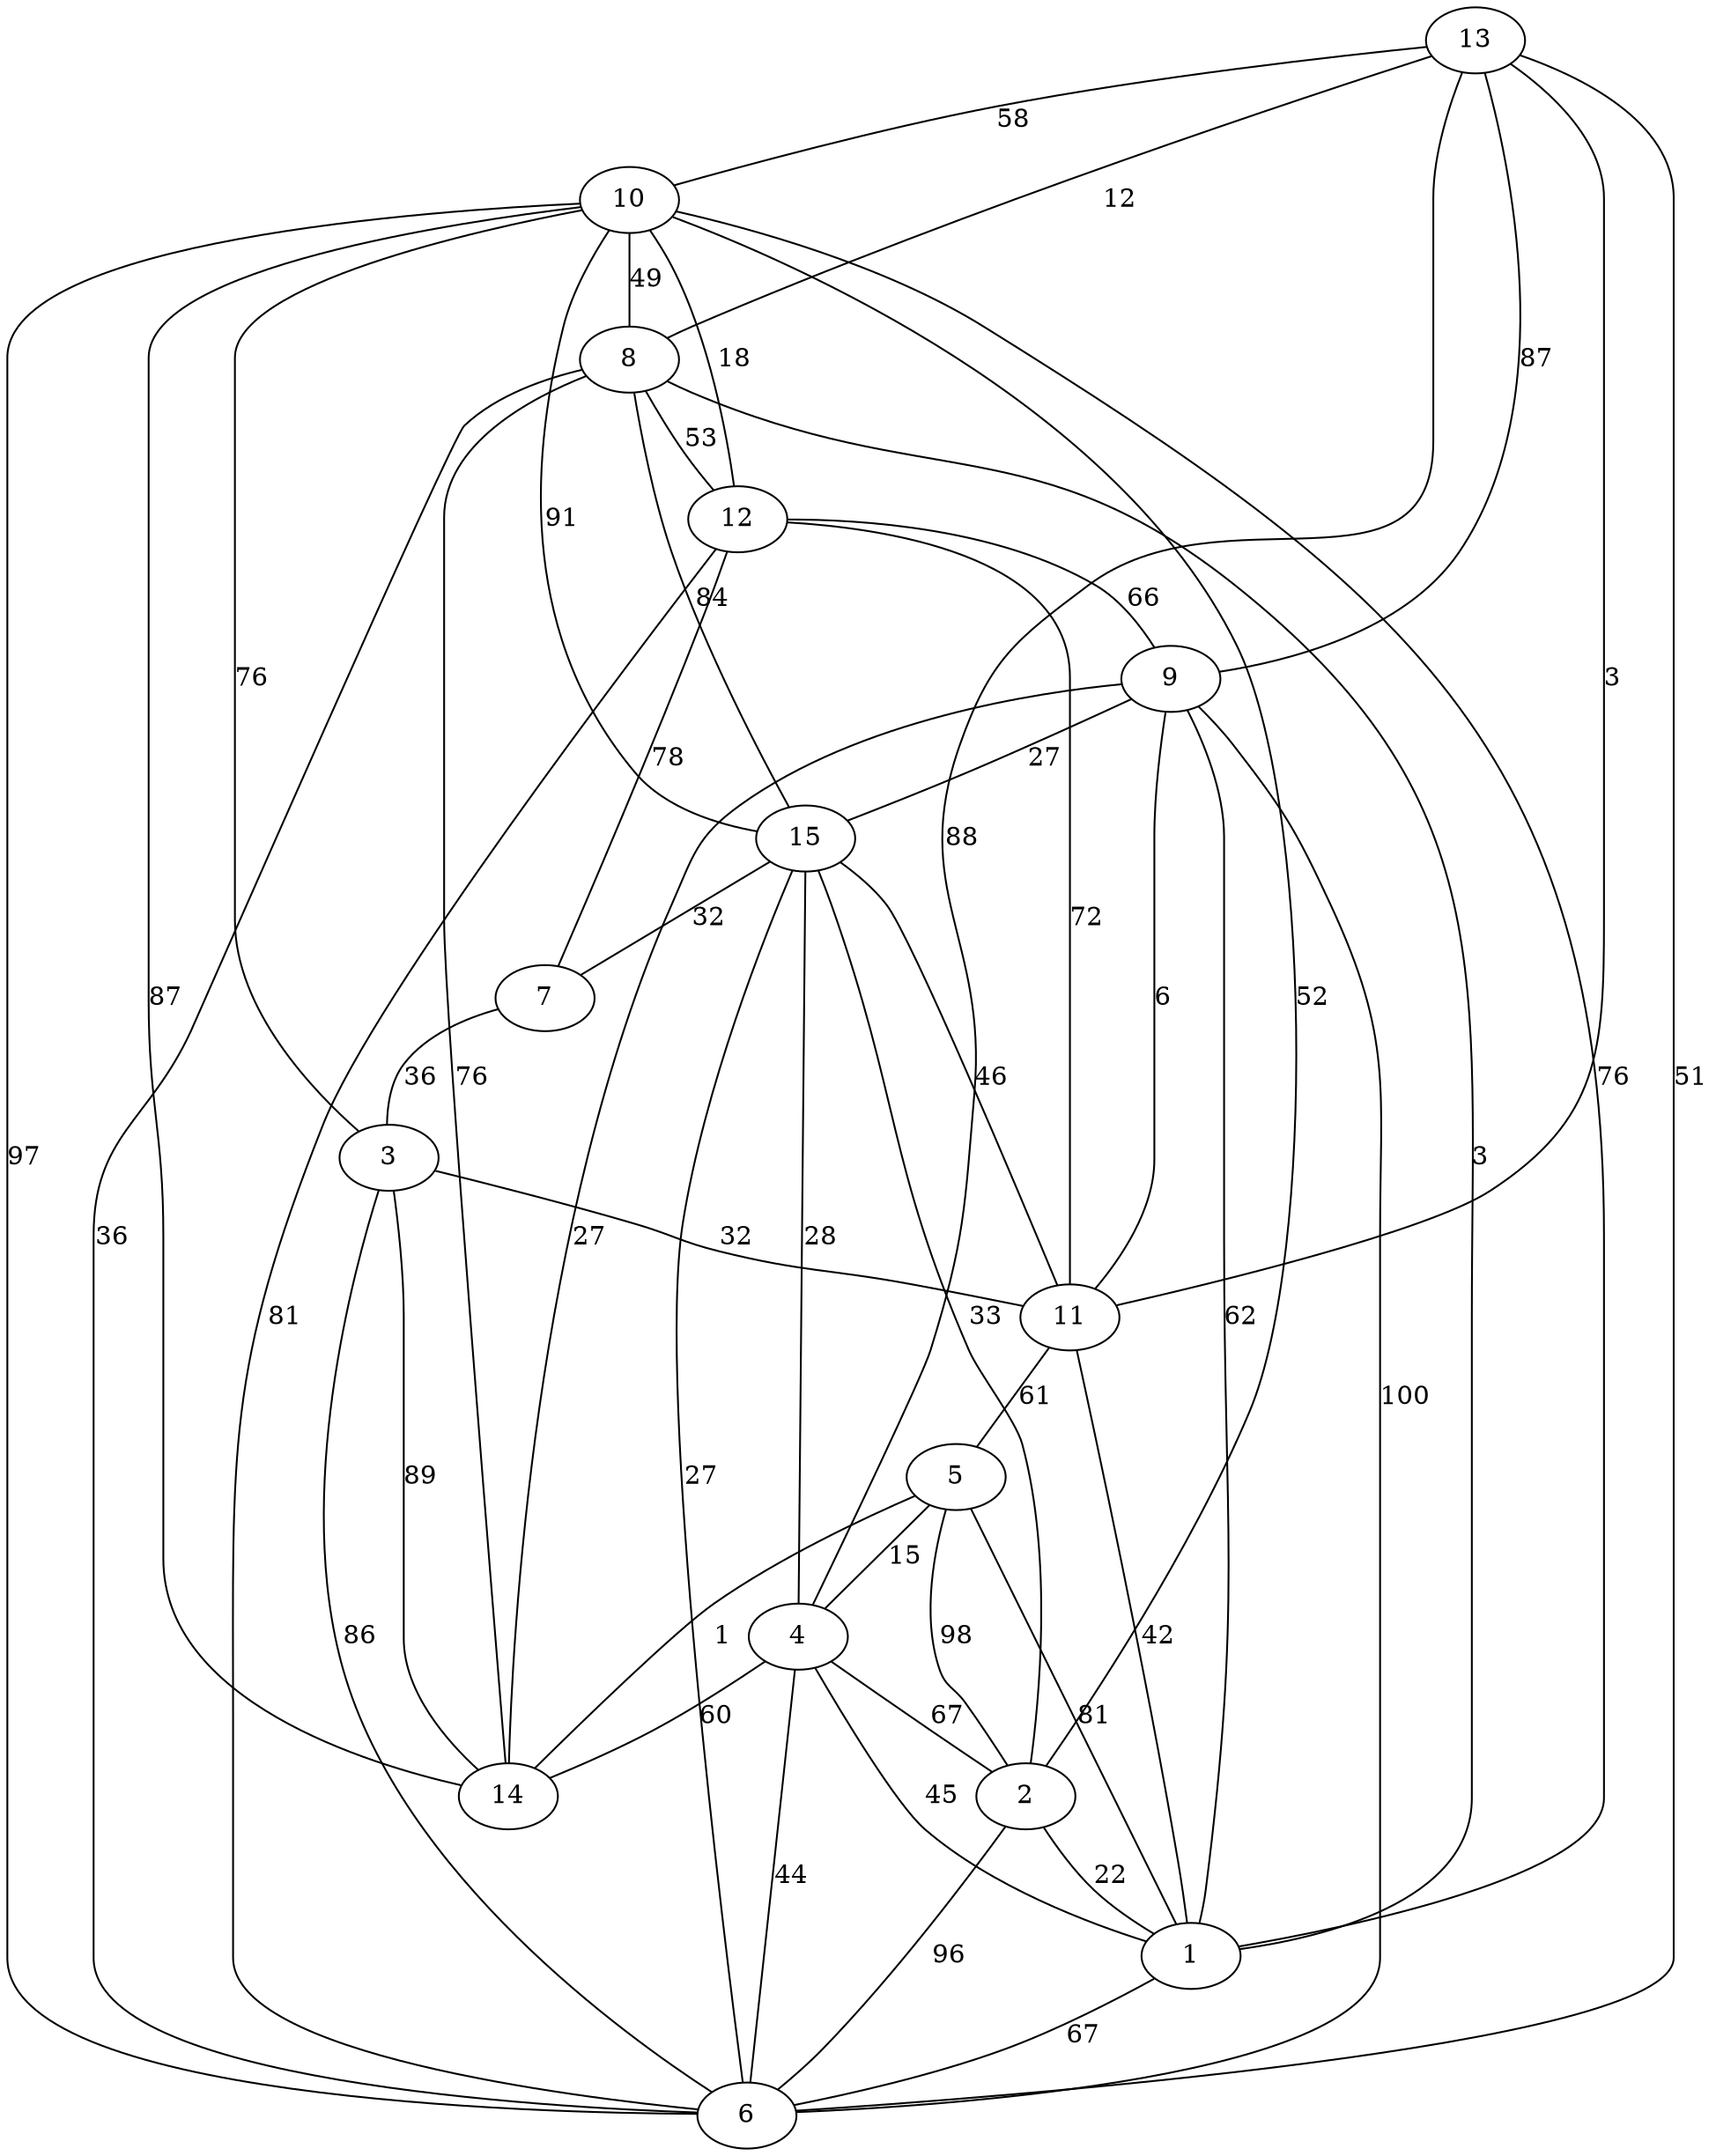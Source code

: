 graph{
	13 -- 10 [label="58" color=black]
	12 -- 7 [label="78" color=black]
	11 -- 12 [label="72" color=black]
	1 -- 4 [label="45" color=black]
	10 -- 8 [label="49" color=black]
	6 -- 8 [label="36" color=black]
	5 -- 4 [label="15" color=black]
	6 -- 12 [label="81" color=black]
	4 -- 14 [label="60" color=black]
	7 -- 3 [label="36" color=black]
	15 -- 10 [label="91" color=black]
	9 -- 1 [label="62" color=black]
	6 -- 9 [label="100" color=black]
	5 -- 2 [label="98" color=black]
	11 -- 15 [label="46" color=black]
	15 -- 6 [label="27" color=black]
	15 -- 8 [label="84" color=black]
	1 -- 5 [label="81" color=black]
	9 -- 15 [label="27" color=black]
	1 -- 10 [label="76" color=black]
	11 -- 5 [label="61" color=black]
	8 -- 12 [label="53" color=black]
	13 -- 6 [label="51" color=black]
	4 -- 15 [label="28" color=black]
	12 -- 10 [label="18" color=black]
	6 -- 10 [label="97" color=black]
	3 -- 10 [label="76" color=black]
	14 -- 8 [label="76" color=black]
	3 -- 6 [label="86" color=black]
	9 -- 13 [label="87" color=black]
	2 -- 1 [label="22" color=black]
	10 -- 14 [label="87" color=black]
	15 -- 7 [label="32" color=black]
	4 -- 13 [label="88" color=black]
	1 -- 11 [label="42" color=black]
	12 -- 9 [label="66" color=black]
	2 -- 15 [label="33" color=black]
	2 -- 6 [label="96" color=black]
	1 -- 6 [label="67" color=black]
	9 -- 14 [label="27" color=black]
	14 -- 5 [label="1" color=black]
	4 -- 6 [label="44" color=black]
	14 -- 3 [label="89" color=black]
	13 -- 8 [label="12" color=black]
	8 -- 1 [label="3" color=black]
	9 -- 11 [label="6" color=black]
	4 -- 2 [label="67" color=black]
	13 -- 11 [label="3" color=black]
	10 -- 2 [label="52" color=black]
	3 -- 11 [label="32" color=black]
}
